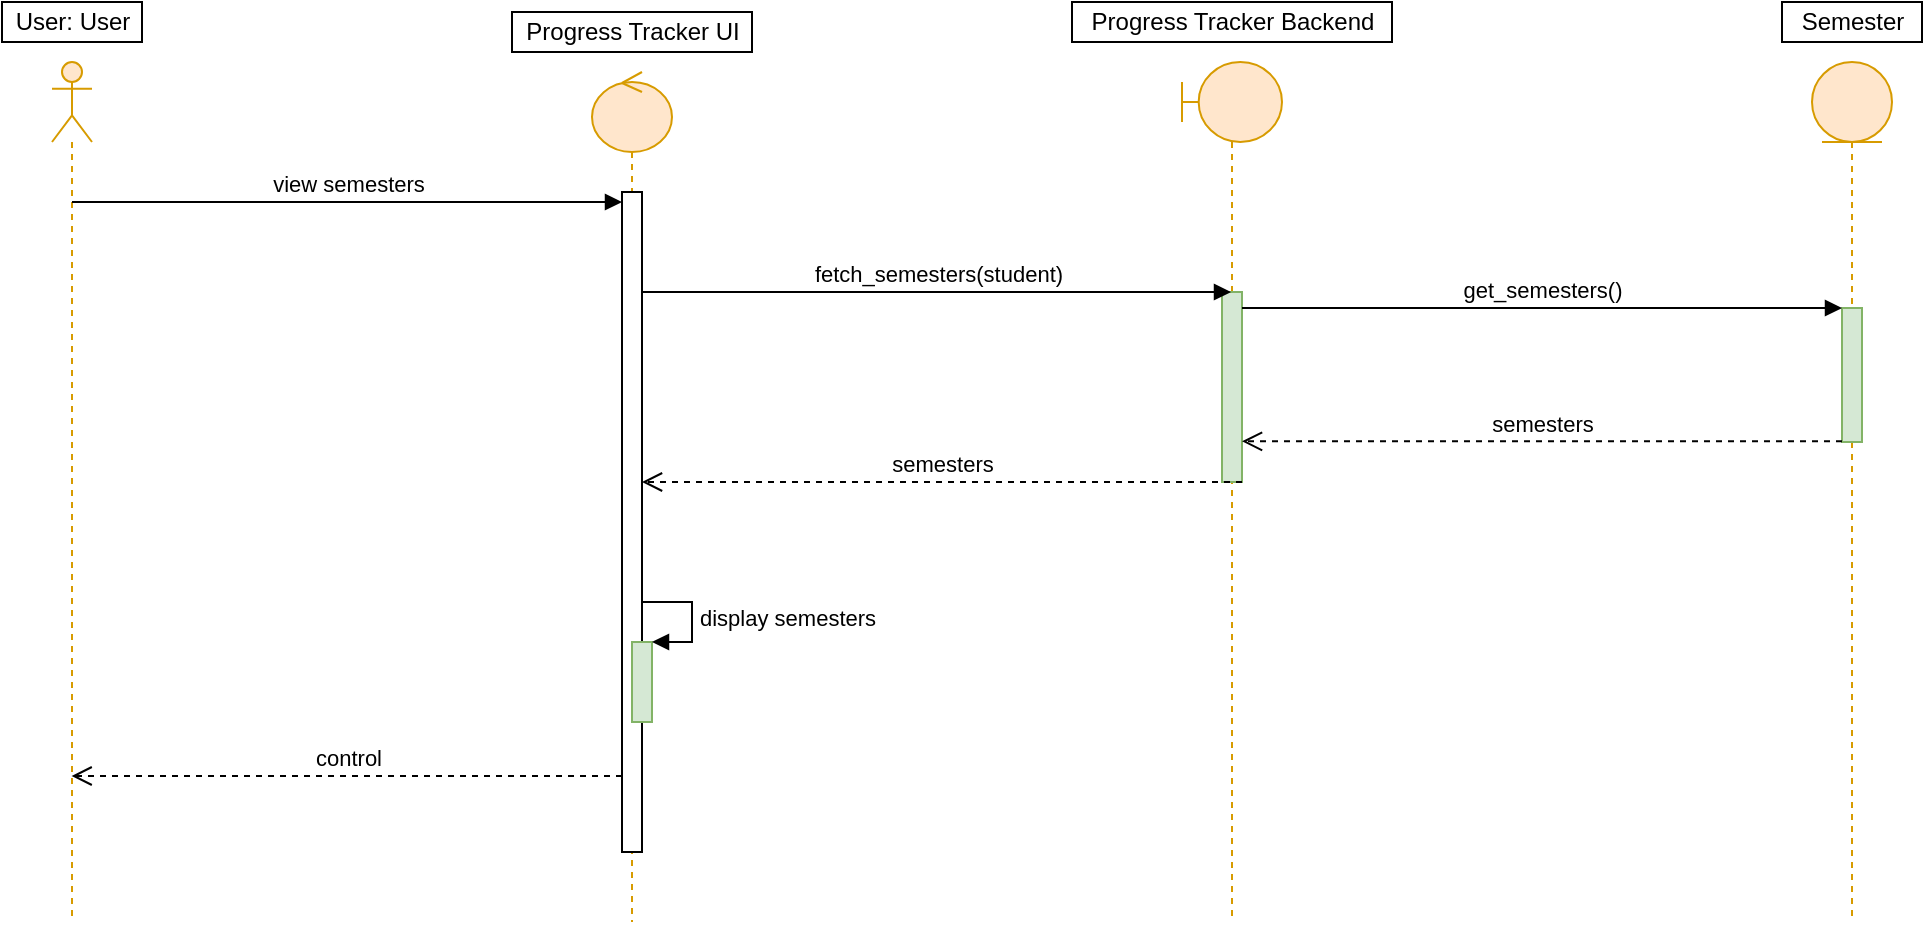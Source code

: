 <?xml version="1.0" encoding="UTF-8"?>
<mxfile compressed="false" version="12.1.7" type="device" pages="1"><diagram id="qxIXQQoXLA4KPB8yL7MM" name="Page-3"><mxGraphModel dx="1425" dy="872" grid="1" gridSize="10" guides="1" tooltips="1" connect="1" arrows="1" fold="1" page="1" pageScale="1" pageWidth="850" pageHeight="1100" math="0" shadow="0"><root><mxCell id="4MsPIWo7bYqa63KtsmRX-0"/><mxCell id="4MsPIWo7bYqa63KtsmRX-1" parent="4MsPIWo7bYqa63KtsmRX-0"/><mxCell id="lIa5whQ5t8ZFdQZ5lfhp-8" value="" style="shape=umlLifeline;participant=umlActor;perimeter=lifelinePerimeter;whiteSpace=wrap;html=1;container=1;collapsible=0;recursiveResize=0;verticalAlign=top;spacingTop=36;labelBackgroundColor=none;outlineConnect=0;strokeColor=#d79b00;fillColor=#ffe6cc;" parent="4MsPIWo7bYqa63KtsmRX-1" vertex="1"><mxGeometry x="90" y="130" width="20" height="430" as="geometry"/></mxCell><mxCell id="lIa5whQ5t8ZFdQZ5lfhp-10" value="User: User" style="text;html=1;resizable=0;points=[];autosize=1;align=center;verticalAlign=top;spacingTop=-4;fontColor=#000000;labelBackgroundColor=none;strokeColor=#000000;" parent="4MsPIWo7bYqa63KtsmRX-1" vertex="1"><mxGeometry x="65" y="100" width="70" height="20" as="geometry"/></mxCell><mxCell id="lIa5whQ5t8ZFdQZ5lfhp-11" value="" style="shape=umlLifeline;participant=umlControl;perimeter=lifelinePerimeter;whiteSpace=wrap;html=1;container=1;collapsible=0;recursiveResize=0;verticalAlign=top;spacingTop=36;labelBackgroundColor=none;outlineConnect=0;strokeColor=#d79b00;fillColor=#ffe6cc;" parent="4MsPIWo7bYqa63KtsmRX-1" vertex="1"><mxGeometry x="360" y="135" width="40" height="425" as="geometry"/></mxCell><mxCell id="lIa5whQ5t8ZFdQZ5lfhp-16" value="" style="html=1;points=[];perimeter=orthogonalPerimeter;labelBackgroundColor=none;strokeColor=#000000;fontColor=#000000;" parent="lIa5whQ5t8ZFdQZ5lfhp-11" vertex="1"><mxGeometry x="15" y="60" width="10" height="330" as="geometry"/></mxCell><mxCell id="Y30Xxg1Bc7p5pDinVHhG-8" value="" style="html=1;points=[];perimeter=orthogonalPerimeter;fillColor=#d5e8d4;strokeColor=#82b366;" vertex="1" parent="lIa5whQ5t8ZFdQZ5lfhp-11"><mxGeometry x="20" y="285" width="10" height="40" as="geometry"/></mxCell><mxCell id="Y30Xxg1Bc7p5pDinVHhG-9" value="display semesters" style="edgeStyle=orthogonalEdgeStyle;html=1;align=left;spacingLeft=2;endArrow=block;rounded=0;entryX=1;entryY=0;" edge="1" target="Y30Xxg1Bc7p5pDinVHhG-8" parent="lIa5whQ5t8ZFdQZ5lfhp-11"><mxGeometry relative="1" as="geometry"><mxPoint x="25" y="265" as="sourcePoint"/><Array as="points"><mxPoint x="50" y="265"/></Array></mxGeometry></mxCell><mxCell id="lIa5whQ5t8ZFdQZ5lfhp-12" value="Progress Tracker UI" style="text;html=1;resizable=0;points=[];autosize=1;align=center;verticalAlign=top;spacingTop=-4;fontColor=#000000;labelBackgroundColor=none;strokeColor=#000000;" parent="4MsPIWo7bYqa63KtsmRX-1" vertex="1"><mxGeometry x="320" y="105" width="120" height="20" as="geometry"/></mxCell><mxCell id="lIa5whQ5t8ZFdQZ5lfhp-13" value="" style="shape=umlLifeline;participant=umlBoundary;perimeter=lifelinePerimeter;whiteSpace=wrap;html=1;container=1;collapsible=0;recursiveResize=0;verticalAlign=top;spacingTop=36;labelBackgroundColor=none;outlineConnect=0;strokeColor=#d79b00;fillColor=#ffe6cc;" parent="4MsPIWo7bYqa63KtsmRX-1" vertex="1"><mxGeometry x="655" y="130" width="50" height="430" as="geometry"/></mxCell><mxCell id="lIa5whQ5t8ZFdQZ5lfhp-22" value="" style="html=1;points=[];perimeter=orthogonalPerimeter;labelBackgroundColor=none;strokeColor=#82b366;fillColor=#d5e8d4;" parent="lIa5whQ5t8ZFdQZ5lfhp-13" vertex="1"><mxGeometry x="20" y="115" width="10" height="95" as="geometry"/></mxCell><mxCell id="lIa5whQ5t8ZFdQZ5lfhp-14" value="Progress Tracker Backend" style="text;html=1;resizable=0;points=[];autosize=1;align=center;verticalAlign=top;spacingTop=-4;fontColor=#000000;labelBackgroundColor=none;strokeColor=#000000;" parent="4MsPIWo7bYqa63KtsmRX-1" vertex="1"><mxGeometry x="600" y="100" width="160" height="20" as="geometry"/></mxCell><mxCell id="lIa5whQ5t8ZFdQZ5lfhp-15" value="view semesters" style="html=1;verticalAlign=bottom;endArrow=block;fontColor=#000000;labelBackgroundColor=none;strokeColor=#000000;" parent="4MsPIWo7bYqa63KtsmRX-1" source="lIa5whQ5t8ZFdQZ5lfhp-8" target="lIa5whQ5t8ZFdQZ5lfhp-16" edge="1"><mxGeometry width="80" relative="1" as="geometry"><mxPoint x="100" y="210" as="sourcePoint"/><mxPoint x="360" y="200" as="targetPoint"/><Array as="points"><mxPoint x="200" y="200"/></Array></mxGeometry></mxCell><mxCell id="lIa5whQ5t8ZFdQZ5lfhp-23" value="fetch_semesters(student)" style="html=1;verticalAlign=bottom;endArrow=block;fontColor=#000000;labelBackgroundColor=none;strokeColor=#000000;" parent="4MsPIWo7bYqa63KtsmRX-1" edge="1"><mxGeometry width="80" relative="1" as="geometry"><mxPoint x="385" y="245" as="sourcePoint"/><mxPoint x="679.5" y="245" as="targetPoint"/><Array as="points"><mxPoint x="440" y="245"/></Array></mxGeometry></mxCell><mxCell id="lIa5whQ5t8ZFdQZ5lfhp-25" value="semesters" style="html=1;verticalAlign=bottom;endArrow=open;dashed=1;endSize=8;fontColor=#000000;exitX=1;exitY=1;exitDx=0;exitDy=0;exitPerimeter=0;labelBackgroundColor=none;strokeColor=#000000;" parent="4MsPIWo7bYqa63KtsmRX-1" source="lIa5whQ5t8ZFdQZ5lfhp-22" edge="1" target="lIa5whQ5t8ZFdQZ5lfhp-16"><mxGeometry relative="1" as="geometry"><mxPoint x="470" y="275" as="sourcePoint"/><mxPoint x="385" y="275" as="targetPoint"/></mxGeometry></mxCell><mxCell id="Y30Xxg1Bc7p5pDinVHhG-0" value="" style="shape=umlLifeline;participant=umlEntity;perimeter=lifelinePerimeter;whiteSpace=wrap;html=1;container=1;collapsible=0;recursiveResize=0;verticalAlign=top;spacingTop=36;labelBackgroundColor=#ffffff;outlineConnect=0;fillColor=#ffe6cc;strokeColor=#d79b00;" vertex="1" parent="4MsPIWo7bYqa63KtsmRX-1"><mxGeometry x="970" y="130" width="40" height="430" as="geometry"/></mxCell><mxCell id="Y30Xxg1Bc7p5pDinVHhG-5" value="" style="html=1;points=[];perimeter=orthogonalPerimeter;fillColor=#d5e8d4;strokeColor=#82b366;" vertex="1" parent="Y30Xxg1Bc7p5pDinVHhG-0"><mxGeometry x="15" y="123" width="10" height="67" as="geometry"/></mxCell><mxCell id="Y30Xxg1Bc7p5pDinVHhG-1" value="Semester" style="text;html=1;resizable=0;points=[];autosize=1;align=center;verticalAlign=top;spacingTop=-4;fontColor=#000000;labelBackgroundColor=none;strokeColor=#000000;" vertex="1" parent="4MsPIWo7bYqa63KtsmRX-1"><mxGeometry x="955" y="100" width="70" height="20" as="geometry"/></mxCell><mxCell id="Y30Xxg1Bc7p5pDinVHhG-6" value="get_semesters()" style="html=1;verticalAlign=bottom;endArrow=block;entryX=0;entryY=0;" edge="1" target="Y30Xxg1Bc7p5pDinVHhG-5" parent="4MsPIWo7bYqa63KtsmRX-1" source="lIa5whQ5t8ZFdQZ5lfhp-22"><mxGeometry relative="1" as="geometry"><mxPoint x="915" y="253" as="sourcePoint"/></mxGeometry></mxCell><mxCell id="Y30Xxg1Bc7p5pDinVHhG-7" value="semesters" style="html=1;verticalAlign=bottom;endArrow=open;dashed=1;endSize=8;exitX=0;exitY=0.95;" edge="1" parent="4MsPIWo7bYqa63KtsmRX-1"><mxGeometry relative="1" as="geometry"><mxPoint x="685" y="319.65" as="targetPoint"/><mxPoint x="985" y="319.65" as="sourcePoint"/></mxGeometry></mxCell><mxCell id="Y30Xxg1Bc7p5pDinVHhG-10" value="control" style="html=1;verticalAlign=bottom;endArrow=open;dashed=1;endSize=8;" edge="1" parent="4MsPIWo7bYqa63KtsmRX-1"><mxGeometry relative="1" as="geometry"><mxPoint x="375" y="487" as="sourcePoint"/><mxPoint x="99.81" y="487" as="targetPoint"/></mxGeometry></mxCell></root></mxGraphModel></diagram></mxfile>